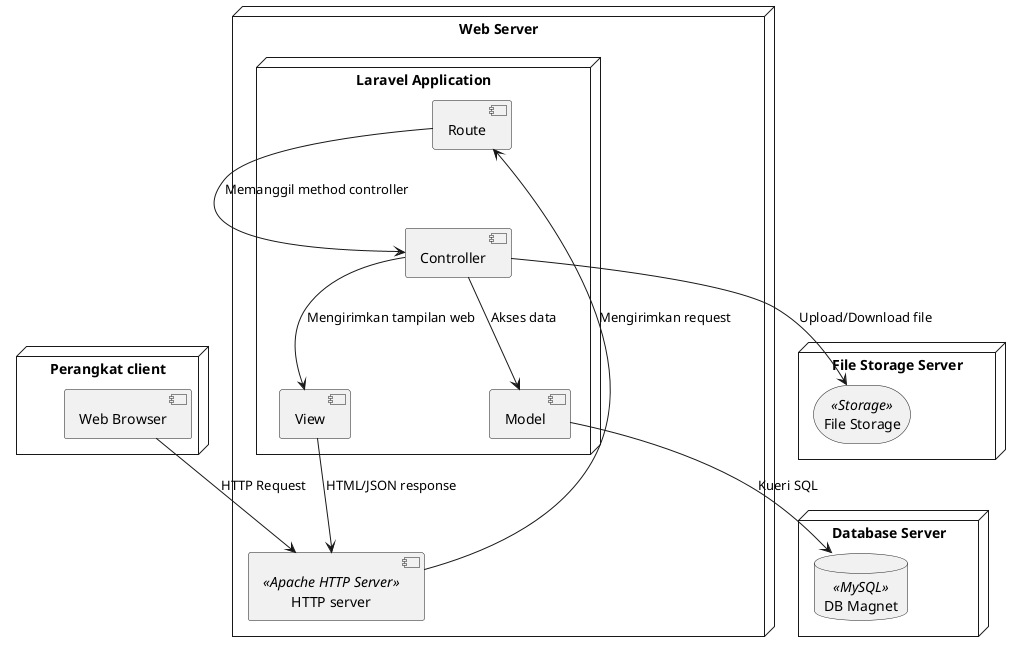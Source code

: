 @startuml

node "Perangkat client" {
  [Web Browser]
}

node "Web Server" {
  component "HTTP server" <<Apache HTTP Server>>

  node "Laravel Application" {
    component "Route"
    component "Controller"
    component "Model"
    component "View"
  }
}

node "Database Server" {
  database "DB Magnet" <<MySQL>>
}

node "File Storage Server" {
  storage "File Storage" <<Storage>>
}

' Connections
[Web Browser] --> "HTTP server" : HTTP Request
"HTTP server" --> "Route" : Mengirimkan request
"Route" --> "Controller" : Memanggil method controller
"Controller" --> "Model" : Akses data
"Controller" --> "View" : Mengirimkan tampilan web
"Model" --> "DB Magnet" : Kueri SQL
"View" --> "HTTP server" : HTML/JSON response
"Controller" --> "File Storage" : Upload/Download file

@enduml
